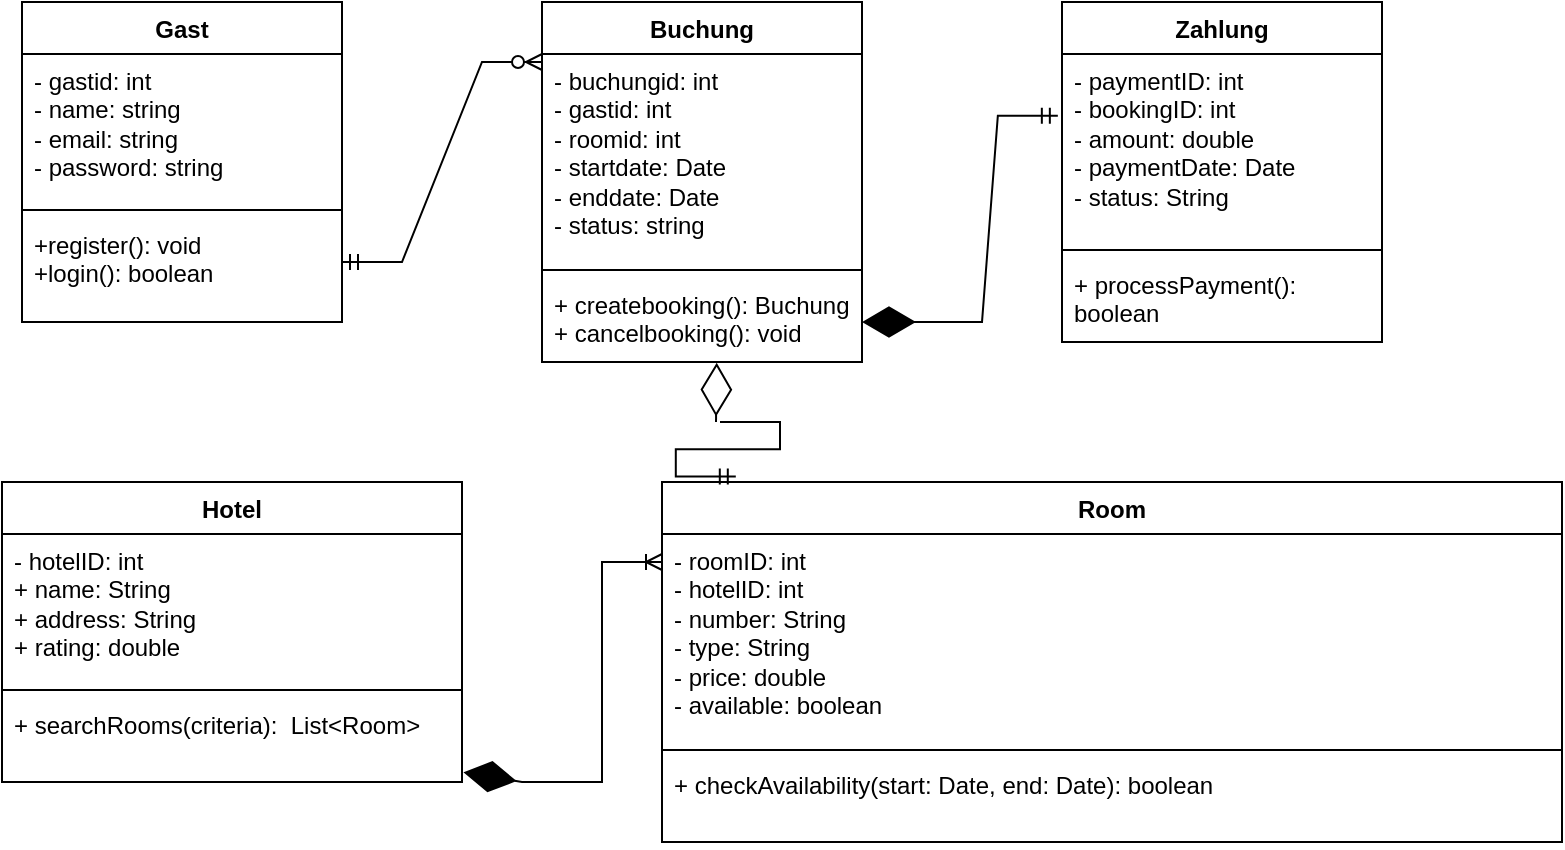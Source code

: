 <mxfile version="26.1.1">
  <diagram name="Seite-1" id="j4wVkXQR6NTw4DQkwwGV">
    <mxGraphModel dx="842" dy="461" grid="1" gridSize="10" guides="1" tooltips="1" connect="1" arrows="1" fold="1" page="1" pageScale="1" pageWidth="827" pageHeight="1169" math="0" shadow="0">
      <root>
        <mxCell id="0" />
        <mxCell id="1" parent="0" />
        <mxCell id="7KwqyWUXyMaI4_x8VeV2-1" value="Gast" style="swimlane;fontStyle=1;align=center;verticalAlign=top;childLayout=stackLayout;horizontal=1;startSize=26;horizontalStack=0;resizeParent=1;resizeParentMax=0;resizeLast=0;collapsible=1;marginBottom=0;whiteSpace=wrap;html=1;" parent="1" vertex="1">
          <mxGeometry x="40" y="40" width="160" height="160" as="geometry" />
        </mxCell>
        <mxCell id="7KwqyWUXyMaI4_x8VeV2-2" value="- gastid: int&lt;div&gt;- name: string&lt;/div&gt;&lt;div&gt;- email: string&lt;/div&gt;&lt;div&gt;- password: string&lt;/div&gt;" style="text;strokeColor=none;fillColor=none;align=left;verticalAlign=top;spacingLeft=4;spacingRight=4;overflow=hidden;rotatable=0;points=[[0,0.5],[1,0.5]];portConstraint=eastwest;whiteSpace=wrap;html=1;" parent="7KwqyWUXyMaI4_x8VeV2-1" vertex="1">
          <mxGeometry y="26" width="160" height="74" as="geometry" />
        </mxCell>
        <mxCell id="7KwqyWUXyMaI4_x8VeV2-3" value="" style="line;strokeWidth=1;fillColor=none;align=left;verticalAlign=middle;spacingTop=-1;spacingLeft=3;spacingRight=3;rotatable=0;labelPosition=right;points=[];portConstraint=eastwest;strokeColor=inherit;" parent="7KwqyWUXyMaI4_x8VeV2-1" vertex="1">
          <mxGeometry y="100" width="160" height="8" as="geometry" />
        </mxCell>
        <mxCell id="7KwqyWUXyMaI4_x8VeV2-4" value="+register(): void&lt;div&gt;+login(): boolean&lt;/div&gt;" style="text;strokeColor=none;fillColor=none;align=left;verticalAlign=top;spacingLeft=4;spacingRight=4;overflow=hidden;rotatable=0;points=[[0,0.5],[1,0.5]];portConstraint=eastwest;whiteSpace=wrap;html=1;" parent="7KwqyWUXyMaI4_x8VeV2-1" vertex="1">
          <mxGeometry y="108" width="160" height="52" as="geometry" />
        </mxCell>
        <mxCell id="7KwqyWUXyMaI4_x8VeV2-5" value="Buchung" style="swimlane;fontStyle=1;align=center;verticalAlign=top;childLayout=stackLayout;horizontal=1;startSize=26;horizontalStack=0;resizeParent=1;resizeParentMax=0;resizeLast=0;collapsible=1;marginBottom=0;whiteSpace=wrap;html=1;" parent="1" vertex="1">
          <mxGeometry x="300" y="40" width="160" height="180" as="geometry" />
        </mxCell>
        <mxCell id="7KwqyWUXyMaI4_x8VeV2-6" value="- buchungid: int&lt;div&gt;- gastid: int&lt;/div&gt;&lt;div&gt;- roomid: int&lt;/div&gt;&lt;div&gt;- startdate: Date&lt;/div&gt;&lt;div&gt;- enddate: Date&lt;br&gt;&lt;div&gt;- status: string&lt;/div&gt;&lt;/div&gt;" style="text;strokeColor=none;fillColor=none;align=left;verticalAlign=top;spacingLeft=4;spacingRight=4;overflow=hidden;rotatable=0;points=[[0,0.5],[1,0.5]];portConstraint=eastwest;whiteSpace=wrap;html=1;" parent="7KwqyWUXyMaI4_x8VeV2-5" vertex="1">
          <mxGeometry y="26" width="160" height="104" as="geometry" />
        </mxCell>
        <mxCell id="7KwqyWUXyMaI4_x8VeV2-7" value="" style="line;strokeWidth=1;fillColor=none;align=left;verticalAlign=middle;spacingTop=-1;spacingLeft=3;spacingRight=3;rotatable=0;labelPosition=right;points=[];portConstraint=eastwest;strokeColor=inherit;" parent="7KwqyWUXyMaI4_x8VeV2-5" vertex="1">
          <mxGeometry y="130" width="160" height="8" as="geometry" />
        </mxCell>
        <mxCell id="7KwqyWUXyMaI4_x8VeV2-8" value="+ createbooking(): Buchung&lt;div&gt;+ cancelbooking(): void&lt;/div&gt;" style="text;strokeColor=none;fillColor=none;align=left;verticalAlign=top;spacingLeft=4;spacingRight=4;overflow=hidden;rotatable=0;points=[[0,0.5],[1,0.5]];portConstraint=eastwest;whiteSpace=wrap;html=1;" parent="7KwqyWUXyMaI4_x8VeV2-5" vertex="1">
          <mxGeometry y="138" width="160" height="42" as="geometry" />
        </mxCell>
        <mxCell id="7KwqyWUXyMaI4_x8VeV2-11" value="" style="edgeStyle=entityRelationEdgeStyle;fontSize=12;html=1;endArrow=ERzeroToMany;startArrow=ERmandOne;rounded=0;" parent="1" edge="1">
          <mxGeometry width="100" height="100" relative="1" as="geometry">
            <mxPoint x="200" y="170" as="sourcePoint" />
            <mxPoint x="300" y="70" as="targetPoint" />
          </mxGeometry>
        </mxCell>
        <mxCell id="7KwqyWUXyMaI4_x8VeV2-12" value="Zahlung" style="swimlane;fontStyle=1;align=center;verticalAlign=top;childLayout=stackLayout;horizontal=1;startSize=26;horizontalStack=0;resizeParent=1;resizeParentMax=0;resizeLast=0;collapsible=1;marginBottom=0;whiteSpace=wrap;html=1;" parent="1" vertex="1">
          <mxGeometry x="560" y="40" width="160" height="170" as="geometry" />
        </mxCell>
        <mxCell id="7KwqyWUXyMaI4_x8VeV2-13" value="&lt;div&gt;- paymentID: int&amp;nbsp; &amp;nbsp; &amp;nbsp; &amp;nbsp; &amp;nbsp; &amp;nbsp; &amp;nbsp; &amp;nbsp; &amp;nbsp;&amp;nbsp;&lt;/div&gt;&lt;div&gt;&lt;span style=&quot;background-color: transparent; color: light-dark(rgb(0, 0, 0), rgb(255, 255, 255));&quot;&gt;- bookingID: int&amp;nbsp; &amp;nbsp; &amp;nbsp; &amp;nbsp; &amp;nbsp; &amp;nbsp; &amp;nbsp; &amp;nbsp; &amp;nbsp; &amp;nbsp;&lt;/span&gt;&lt;/div&gt;&lt;div&gt;&lt;span style=&quot;background-color: transparent; color: light-dark(rgb(0, 0, 0), rgb(255, 255, 255));&quot;&gt;- amount: double&amp;nbsp; &amp;nbsp; &amp;nbsp; &amp;nbsp; &amp;nbsp; &amp;nbsp; &amp;nbsp; &amp;nbsp;&amp;nbsp;&lt;/span&gt;&lt;/div&gt;&lt;div&gt;&lt;span style=&quot;background-color: transparent; color: light-dark(rgb(0, 0, 0), rgb(255, 255, 255));&quot;&gt;- paymentDate: Date&amp;nbsp; &amp;nbsp; &amp;nbsp; &amp;nbsp; &amp;nbsp;&amp;nbsp;&lt;/span&gt;&lt;/div&gt;&lt;div&gt;&lt;span style=&quot;background-color: transparent; color: light-dark(rgb(0, 0, 0), rgb(255, 255, 255));&quot;&gt;- status: String&amp;nbsp;&lt;/span&gt;&lt;/div&gt;" style="text;strokeColor=none;fillColor=none;align=left;verticalAlign=top;spacingLeft=4;spacingRight=4;overflow=hidden;rotatable=0;points=[[0,0.5],[1,0.5]];portConstraint=eastwest;whiteSpace=wrap;html=1;" parent="7KwqyWUXyMaI4_x8VeV2-12" vertex="1">
          <mxGeometry y="26" width="160" height="94" as="geometry" />
        </mxCell>
        <mxCell id="7KwqyWUXyMaI4_x8VeV2-14" value="" style="line;strokeWidth=1;fillColor=none;align=left;verticalAlign=middle;spacingTop=-1;spacingLeft=3;spacingRight=3;rotatable=0;labelPosition=right;points=[];portConstraint=eastwest;strokeColor=inherit;" parent="7KwqyWUXyMaI4_x8VeV2-12" vertex="1">
          <mxGeometry y="120" width="160" height="8" as="geometry" />
        </mxCell>
        <mxCell id="7KwqyWUXyMaI4_x8VeV2-15" value="+ processPayment(): boolean&amp;nbsp; &amp;nbsp;&amp;nbsp;" style="text;strokeColor=none;fillColor=none;align=left;verticalAlign=top;spacingLeft=4;spacingRight=4;overflow=hidden;rotatable=0;points=[[0,0.5],[1,0.5]];portConstraint=eastwest;whiteSpace=wrap;html=1;" parent="7KwqyWUXyMaI4_x8VeV2-12" vertex="1">
          <mxGeometry y="128" width="160" height="42" as="geometry" />
        </mxCell>
        <mxCell id="7KwqyWUXyMaI4_x8VeV2-21" value="Hotel" style="swimlane;fontStyle=1;align=center;verticalAlign=top;childLayout=stackLayout;horizontal=1;startSize=26;horizontalStack=0;resizeParent=1;resizeParentMax=0;resizeLast=0;collapsible=1;marginBottom=0;whiteSpace=wrap;html=1;" parent="1" vertex="1">
          <mxGeometry x="30" y="280" width="230" height="150" as="geometry" />
        </mxCell>
        <mxCell id="7KwqyWUXyMaI4_x8VeV2-22" value="&lt;div&gt;- hotelID: int&amp;nbsp;&lt;/div&gt;&lt;div&gt;&lt;span style=&quot;background-color: transparent; color: light-dark(rgb(0, 0, 0), rgb(255, 255, 255));&quot;&gt;+ name: String&amp;nbsp; &amp;nbsp; &amp;nbsp; &amp;nbsp; &amp;nbsp; &amp;nbsp;&lt;/span&gt;&lt;/div&gt;&lt;div&gt;+ address: String&amp;nbsp; &amp;nbsp; &amp;nbsp; &amp;nbsp;&amp;nbsp;&lt;/div&gt;&lt;div&gt;+ rating: double&amp;nbsp;&lt;/div&gt;" style="text;strokeColor=none;fillColor=none;align=left;verticalAlign=top;spacingLeft=4;spacingRight=4;overflow=hidden;rotatable=0;points=[[0,0.5],[1,0.5]];portConstraint=eastwest;whiteSpace=wrap;html=1;" parent="7KwqyWUXyMaI4_x8VeV2-21" vertex="1">
          <mxGeometry y="26" width="230" height="74" as="geometry" />
        </mxCell>
        <mxCell id="7KwqyWUXyMaI4_x8VeV2-23" value="" style="line;strokeWidth=1;fillColor=none;align=left;verticalAlign=middle;spacingTop=-1;spacingLeft=3;spacingRight=3;rotatable=0;labelPosition=right;points=[];portConstraint=eastwest;strokeColor=inherit;" parent="7KwqyWUXyMaI4_x8VeV2-21" vertex="1">
          <mxGeometry y="100" width="230" height="8" as="geometry" />
        </mxCell>
        <mxCell id="7KwqyWUXyMaI4_x8VeV2-24" value="&lt;div&gt;+ searchRooms(criteria):&lt;span style=&quot;background-color: transparent; color: light-dark(rgb(0, 0, 0), rgb(255, 255, 255));&quot;&gt;&amp;nbsp; List&amp;lt;Room&amp;gt;&amp;nbsp; &amp;nbsp;&lt;/span&gt;&lt;/div&gt;" style="text;strokeColor=none;fillColor=none;align=left;verticalAlign=top;spacingLeft=4;spacingRight=4;overflow=hidden;rotatable=0;points=[[0,0.5],[1,0.5]];portConstraint=eastwest;whiteSpace=wrap;html=1;" parent="7KwqyWUXyMaI4_x8VeV2-21" vertex="1">
          <mxGeometry y="108" width="230" height="42" as="geometry" />
        </mxCell>
        <mxCell id="7KwqyWUXyMaI4_x8VeV2-25" value="Room" style="swimlane;fontStyle=1;align=center;verticalAlign=top;childLayout=stackLayout;horizontal=1;startSize=26;horizontalStack=0;resizeParent=1;resizeParentMax=0;resizeLast=0;collapsible=1;marginBottom=0;whiteSpace=wrap;html=1;" parent="1" vertex="1">
          <mxGeometry x="360" y="280" width="450" height="180" as="geometry" />
        </mxCell>
        <mxCell id="7KwqyWUXyMaI4_x8VeV2-26" value="&lt;div&gt;- roomID: int&amp;nbsp;&lt;/div&gt;&lt;div&gt;&lt;span style=&quot;background-color: transparent; color: light-dark(rgb(0, 0, 0), rgb(255, 255, 255));&quot;&gt;- hotelID: int&lt;/span&gt;&lt;/div&gt;&lt;div&gt;&lt;span style=&quot;background-color: transparent; color: light-dark(rgb(0, 0, 0), rgb(255, 255, 255));&quot;&gt;- number: String&lt;/span&gt;&lt;/div&gt;&lt;div&gt;&lt;span style=&quot;background-color: transparent; color: light-dark(rgb(0, 0, 0), rgb(255, 255, 255));&quot;&gt;- type: String&lt;/span&gt;&lt;/div&gt;&lt;div&gt;&lt;span style=&quot;background-color: transparent; color: light-dark(rgb(0, 0, 0), rgb(255, 255, 255));&quot;&gt;- price: double&lt;/span&gt;&lt;/div&gt;&lt;div&gt;&lt;span style=&quot;background-color: transparent; color: light-dark(rgb(0, 0, 0), rgb(255, 255, 255));&quot;&gt;- available: boolean&amp;nbsp;&lt;/span&gt;&lt;/div&gt;" style="text;strokeColor=none;fillColor=none;align=left;verticalAlign=top;spacingLeft=4;spacingRight=4;overflow=hidden;rotatable=0;points=[[0,0.5],[1,0.5]];portConstraint=eastwest;whiteSpace=wrap;html=1;" parent="7KwqyWUXyMaI4_x8VeV2-25" vertex="1">
          <mxGeometry y="26" width="450" height="104" as="geometry" />
        </mxCell>
        <mxCell id="7KwqyWUXyMaI4_x8VeV2-27" value="" style="line;strokeWidth=1;fillColor=none;align=left;verticalAlign=middle;spacingTop=-1;spacingLeft=3;spacingRight=3;rotatable=0;labelPosition=right;points=[];portConstraint=eastwest;strokeColor=inherit;" parent="7KwqyWUXyMaI4_x8VeV2-25" vertex="1">
          <mxGeometry y="130" width="450" height="8" as="geometry" />
        </mxCell>
        <mxCell id="7KwqyWUXyMaI4_x8VeV2-28" value="&lt;div&gt;+ checkAvailability(&lt;span style=&quot;background-color: transparent; color: light-dark(rgb(0, 0, 0), rgb(255, 255, 255));&quot;&gt;start: Date, end: Date):&lt;/span&gt;&lt;span style=&quot;background-color: transparent; color: light-dark(rgb(0, 0, 0), rgb(255, 255, 255));&quot;&gt;&amp;nbsp;boolean&amp;nbsp; &amp;nbsp; &amp;nbsp;&amp;nbsp;&lt;/span&gt;&lt;/div&gt;" style="text;strokeColor=none;fillColor=none;align=left;verticalAlign=top;spacingLeft=4;spacingRight=4;overflow=hidden;rotatable=0;points=[[0,0.5],[1,0.5]];portConstraint=eastwest;whiteSpace=wrap;html=1;" parent="7KwqyWUXyMaI4_x8VeV2-25" vertex="1">
          <mxGeometry y="138" width="450" height="42" as="geometry" />
        </mxCell>
        <mxCell id="7KwqyWUXyMaI4_x8VeV2-29" value="" style="edgeStyle=entityRelationEdgeStyle;fontSize=12;html=1;endArrow=ERoneToMany;rounded=0;" parent="1" edge="1">
          <mxGeometry width="100" height="100" relative="1" as="geometry">
            <mxPoint x="300" y="430" as="sourcePoint" />
            <mxPoint x="360" y="320" as="targetPoint" />
            <Array as="points">
              <mxPoint x="330" y="430" />
            </Array>
          </mxGeometry>
        </mxCell>
        <mxCell id="7KwqyWUXyMaI4_x8VeV2-30" value="" style="endArrow=diamondThin;endFill=1;endSize=24;html=1;rounded=0;entryX=1.003;entryY=0.884;entryDx=0;entryDy=0;entryPerimeter=0;" parent="1" target="7KwqyWUXyMaI4_x8VeV2-24" edge="1">
          <mxGeometry width="160" relative="1" as="geometry">
            <mxPoint x="310" y="430" as="sourcePoint" />
            <mxPoint x="410" y="240" as="targetPoint" />
            <Array as="points">
              <mxPoint x="290" y="430" />
            </Array>
          </mxGeometry>
        </mxCell>
        <mxCell id="vUWrb_tmobI-yX4VNs_U-1" value="" style="endArrow=diamondThin;endFill=1;endSize=24;html=1;rounded=0;entryX=1.003;entryY=0.884;entryDx=0;entryDy=0;entryPerimeter=0;" edge="1" parent="1">
          <mxGeometry width="160" relative="1" as="geometry">
            <mxPoint x="510" y="200" as="sourcePoint" />
            <mxPoint x="460" y="200" as="targetPoint" />
            <Array as="points">
              <mxPoint x="490" y="200" />
            </Array>
          </mxGeometry>
        </mxCell>
        <mxCell id="vUWrb_tmobI-yX4VNs_U-2" value="" style="edgeStyle=entityRelationEdgeStyle;fontSize=12;html=1;endArrow=ERmandOne;rounded=0;entryX=-0.013;entryY=0.328;entryDx=0;entryDy=0;entryPerimeter=0;" edge="1" parent="1" target="7KwqyWUXyMaI4_x8VeV2-13">
          <mxGeometry width="100" height="100" relative="1" as="geometry">
            <mxPoint x="490" y="200" as="sourcePoint" />
            <mxPoint x="590" y="100" as="targetPoint" />
          </mxGeometry>
        </mxCell>
        <mxCell id="vUWrb_tmobI-yX4VNs_U-5" value="" style="endArrow=diamondThin;endFill=0;endSize=24;html=1;rounded=0;entryX=0.546;entryY=1.008;entryDx=0;entryDy=0;entryPerimeter=0;" edge="1" parent="1" target="7KwqyWUXyMaI4_x8VeV2-8">
          <mxGeometry width="160" relative="1" as="geometry">
            <mxPoint x="387" y="250" as="sourcePoint" />
            <mxPoint x="400" y="240" as="targetPoint" />
          </mxGeometry>
        </mxCell>
        <mxCell id="vUWrb_tmobI-yX4VNs_U-6" value="" style="edgeStyle=entityRelationEdgeStyle;fontSize=12;html=1;endArrow=ERmandOne;rounded=0;entryX=0.082;entryY=-0.015;entryDx=0;entryDy=0;entryPerimeter=0;" edge="1" parent="1" target="7KwqyWUXyMaI4_x8VeV2-25">
          <mxGeometry width="100" height="100" relative="1" as="geometry">
            <mxPoint x="389" y="250" as="sourcePoint" />
            <mxPoint x="370" y="240" as="targetPoint" />
            <Array as="points">
              <mxPoint x="330" y="250" />
              <mxPoint x="380" y="260" />
              <mxPoint x="390" y="260" />
            </Array>
          </mxGeometry>
        </mxCell>
      </root>
    </mxGraphModel>
  </diagram>
</mxfile>
